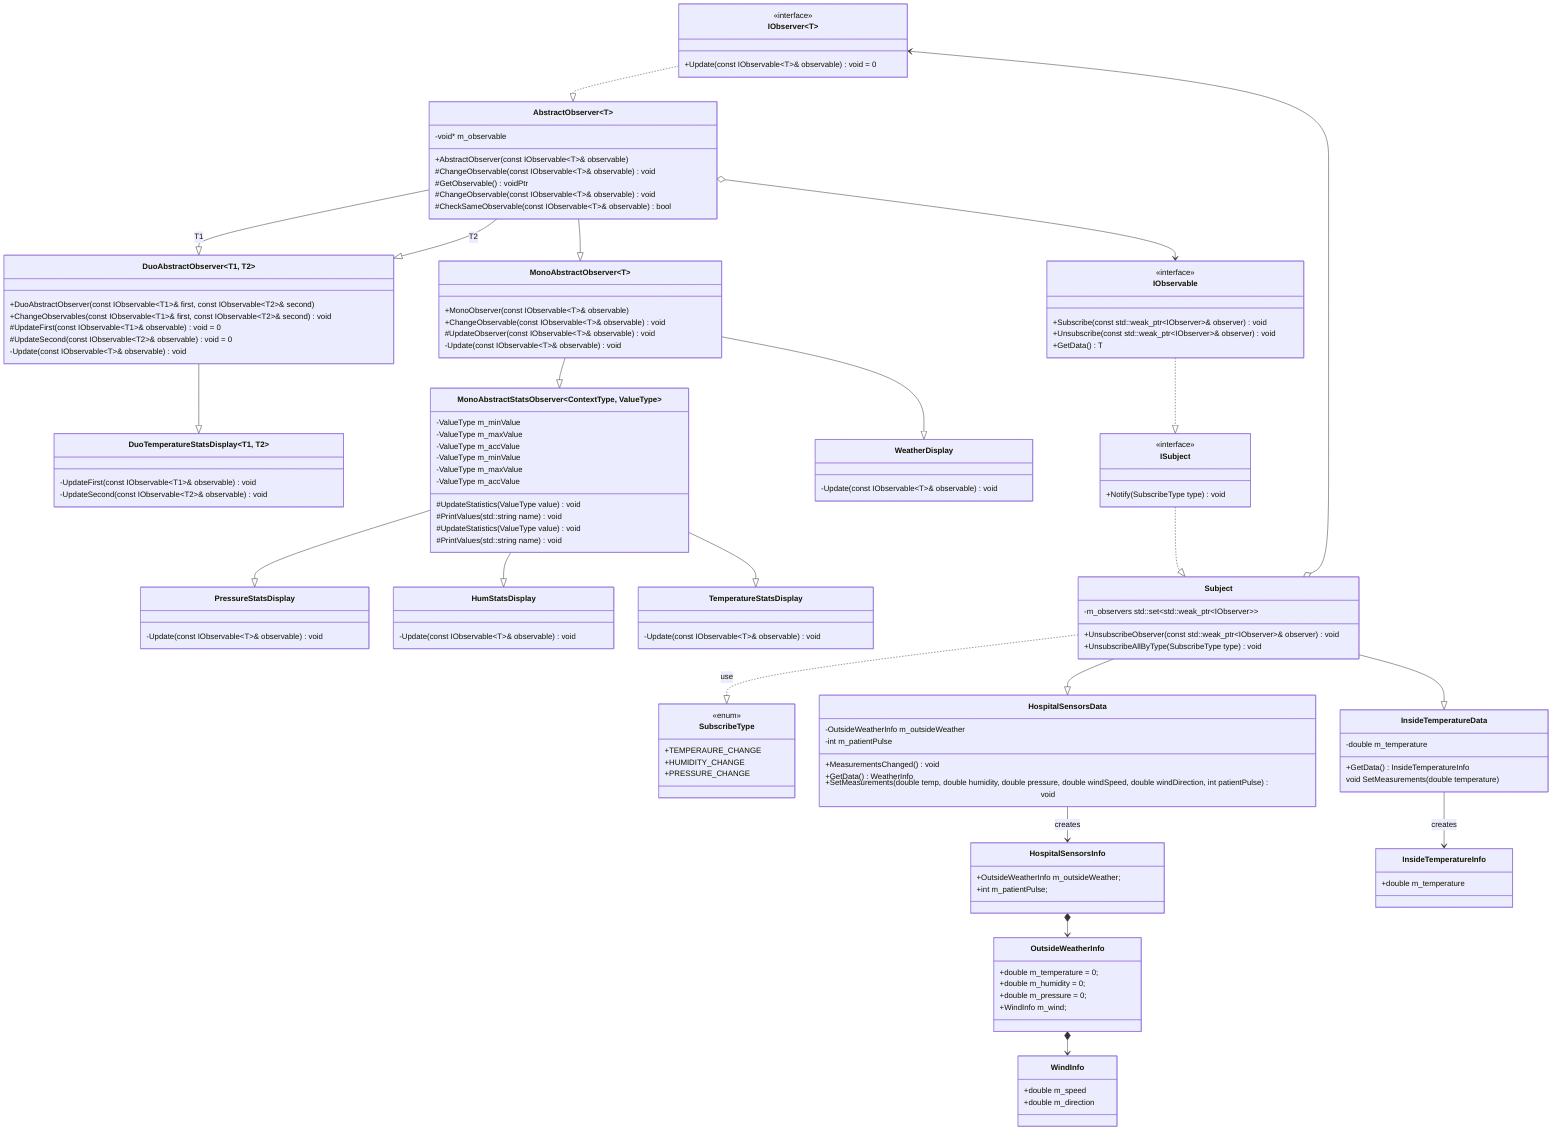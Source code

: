 classDiagram
  direction TB

  class SubscribeType {
    <<enum>>
    +TEMPERAURE_CHANGE
    +HUMIDITY_CHANGE
    +PRESSURE_CHANGE
  }

  class IObserver~T~ {
    <<interface>>
    +Update(const IObservable~T~& observable) void = 0
  }

  class HospitalSensorsInfo {
    +OutsideWeatherInfo m_outsideWeather;
    +int m_patientPulse;
  }

  HospitalSensorsInfo *--> OutsideWeatherInfo

  class AbstractObserver~T~ {
    +AbstractObserver(const IObservable~T~& observable)
    #ChangeObservable(const IObservable~T~& observable) void
    #GetObservable() voidPtr
    #ChangeObservable(const IObservable~T~& observable) void
    #CheckSameObservable(const IObservable~T~& observable) bool
    -void* m_observable
  }

  class MonoAbstractObserver~T~ {
    +MonoObserver(const IObservable~T~& observable)
    +ChangeObservable(const IObservable~T~& observable) void
    #UpdateObserver(const IObservable~T~& observable) void
    -Update(const IObservable~T~& observable) void
  }

  class DuoAbstractObserver~T1, T2~ {
    +DuoAbstractObserver(const IObservable~T1~& first, const IObservable~T2~& second)
    +ChangeObservables(const IObservable~T1~& first, const IObservable~T2~& second) void
    #UpdateFirst(const IObservable~T1~& observable) void = 0
    #UpdateSecond(const IObservable~T2~& observable) void = 0
    -Update(const IObservable~T~& observable) void
  }

  class DuoTemperatureStatsDisplay~T1, T2~ {
    -UpdateFirst(const IObservable~T1~& observable) void
    -UpdateSecond(const IObservable~T2~& observable) void
  }

  class MonoAbstractStatsObserver~ContextType, ValueType~ {
    #UpdateStatistics(ValueType value) void
    #PrintValues(std::string name) void
    -ValueType m_minValue
    -ValueType m_maxValue
    -ValueType m_accValue
  }

  class MonoAbstractStatsObserver~ContextType, ValueType~ {
    #UpdateStatistics(ValueType value) void
    #PrintValues(std::string name) void
    -ValueType m_minValue
    -ValueType m_maxValue
    -ValueType m_accValue
  }

  class MonoAbstractStatsObserver~HospitalSensorsInfo, WindInfo~ {
  }

  class WeatherDisplay {
    -Update(const IObservable~T~& observable) void
  }

  class PressureStatsDisplay {
    -Update(const IObservable~T~& observable) void
  }
  class HumStatsDisplay {
    -Update(const IObservable~T~& observable) void
  }

  class TemperatureStatsDisplay {
    -Update(const IObservable~T~& observable) void
  }

  IObserver ..|> AbstractObserver
  AbstractObserver --|> MonoAbstractObserver
  AbstractObserver --|> DuoAbstractObserver : T1
  AbstractObserver --|> DuoAbstractObserver : T2
  MonoAbstractObserver --|> MonoAbstractStatsObserver
  MonoAbstractObserver --|> WeatherDisplay
  DuoAbstractObserver --|> DuoTemperatureStatsDisplay
  MonoAbstractStatsObserver --|> PressureStatsDisplay
  MonoAbstractStatsObserver --|> HumStatsDisplay
  MonoAbstractStatsObserver --|> TemperatureStatsDisplay

  AbstractObserver o--> IObservable

  class IObservable {
    <<interface>>

    %% TODO: добавить поддержку типа
    +Subscribe(const std::weak_ptr~IObserver~& observer) void
    +Unsubscribe(const std::weak_ptr~IObserver~& observer) void
    +GetData() T
  }

  class ISubject {
    <<interface>>
    +Notify(SubscribeType type) void
  }

  class Subject {
    +UnsubscribeObserver(const std::weak_ptr~IObserver~& observer) void
    +UnsubscribeAllByType(SubscribeType type) void

    -m_observers std::set~std::weak_ptr~IObserver~~
  }

  class HospitalSensorsData {
    +MeasurementsChanged() void
    +GetData() WeatherInfo

    +SetMeasurements(double temp, double humidity, double pressure, double windSpeed, double windDirection, int patientPulse) void

    -OutsideWeatherInfo m_outsideWeather
    -int m_patientPulse
  }

  class InsideTemperatureData {
    +GetData() InsideTemperatureInfo
    void SetMeasurements(double temperature)
    -double m_temperature
  }

  IObservable ..|> ISubject
  ISubject ..|> Subject
  Subject ..|> SubscribeType : use
  Subject --|> HospitalSensorsData
  Subject --|> InsideTemperatureData

  Subject o--> IObserver
  HospitalSensorsData --> HospitalSensorsInfo : creates
  InsideTemperatureData --> InsideTemperatureInfo : creates

  class InsideTemperatureInfo {
    +double m_temperature
  }

  class OutsideWeatherInfo {
    +double m_temperature = 0;
    +double m_humidity = 0;
    +double m_pressure = 0;
    +WindInfo m_wind;
  }

  class WindInfo {
    +double m_speed
    +double m_direction
  }

  OutsideWeatherInfo *--> WindInfo